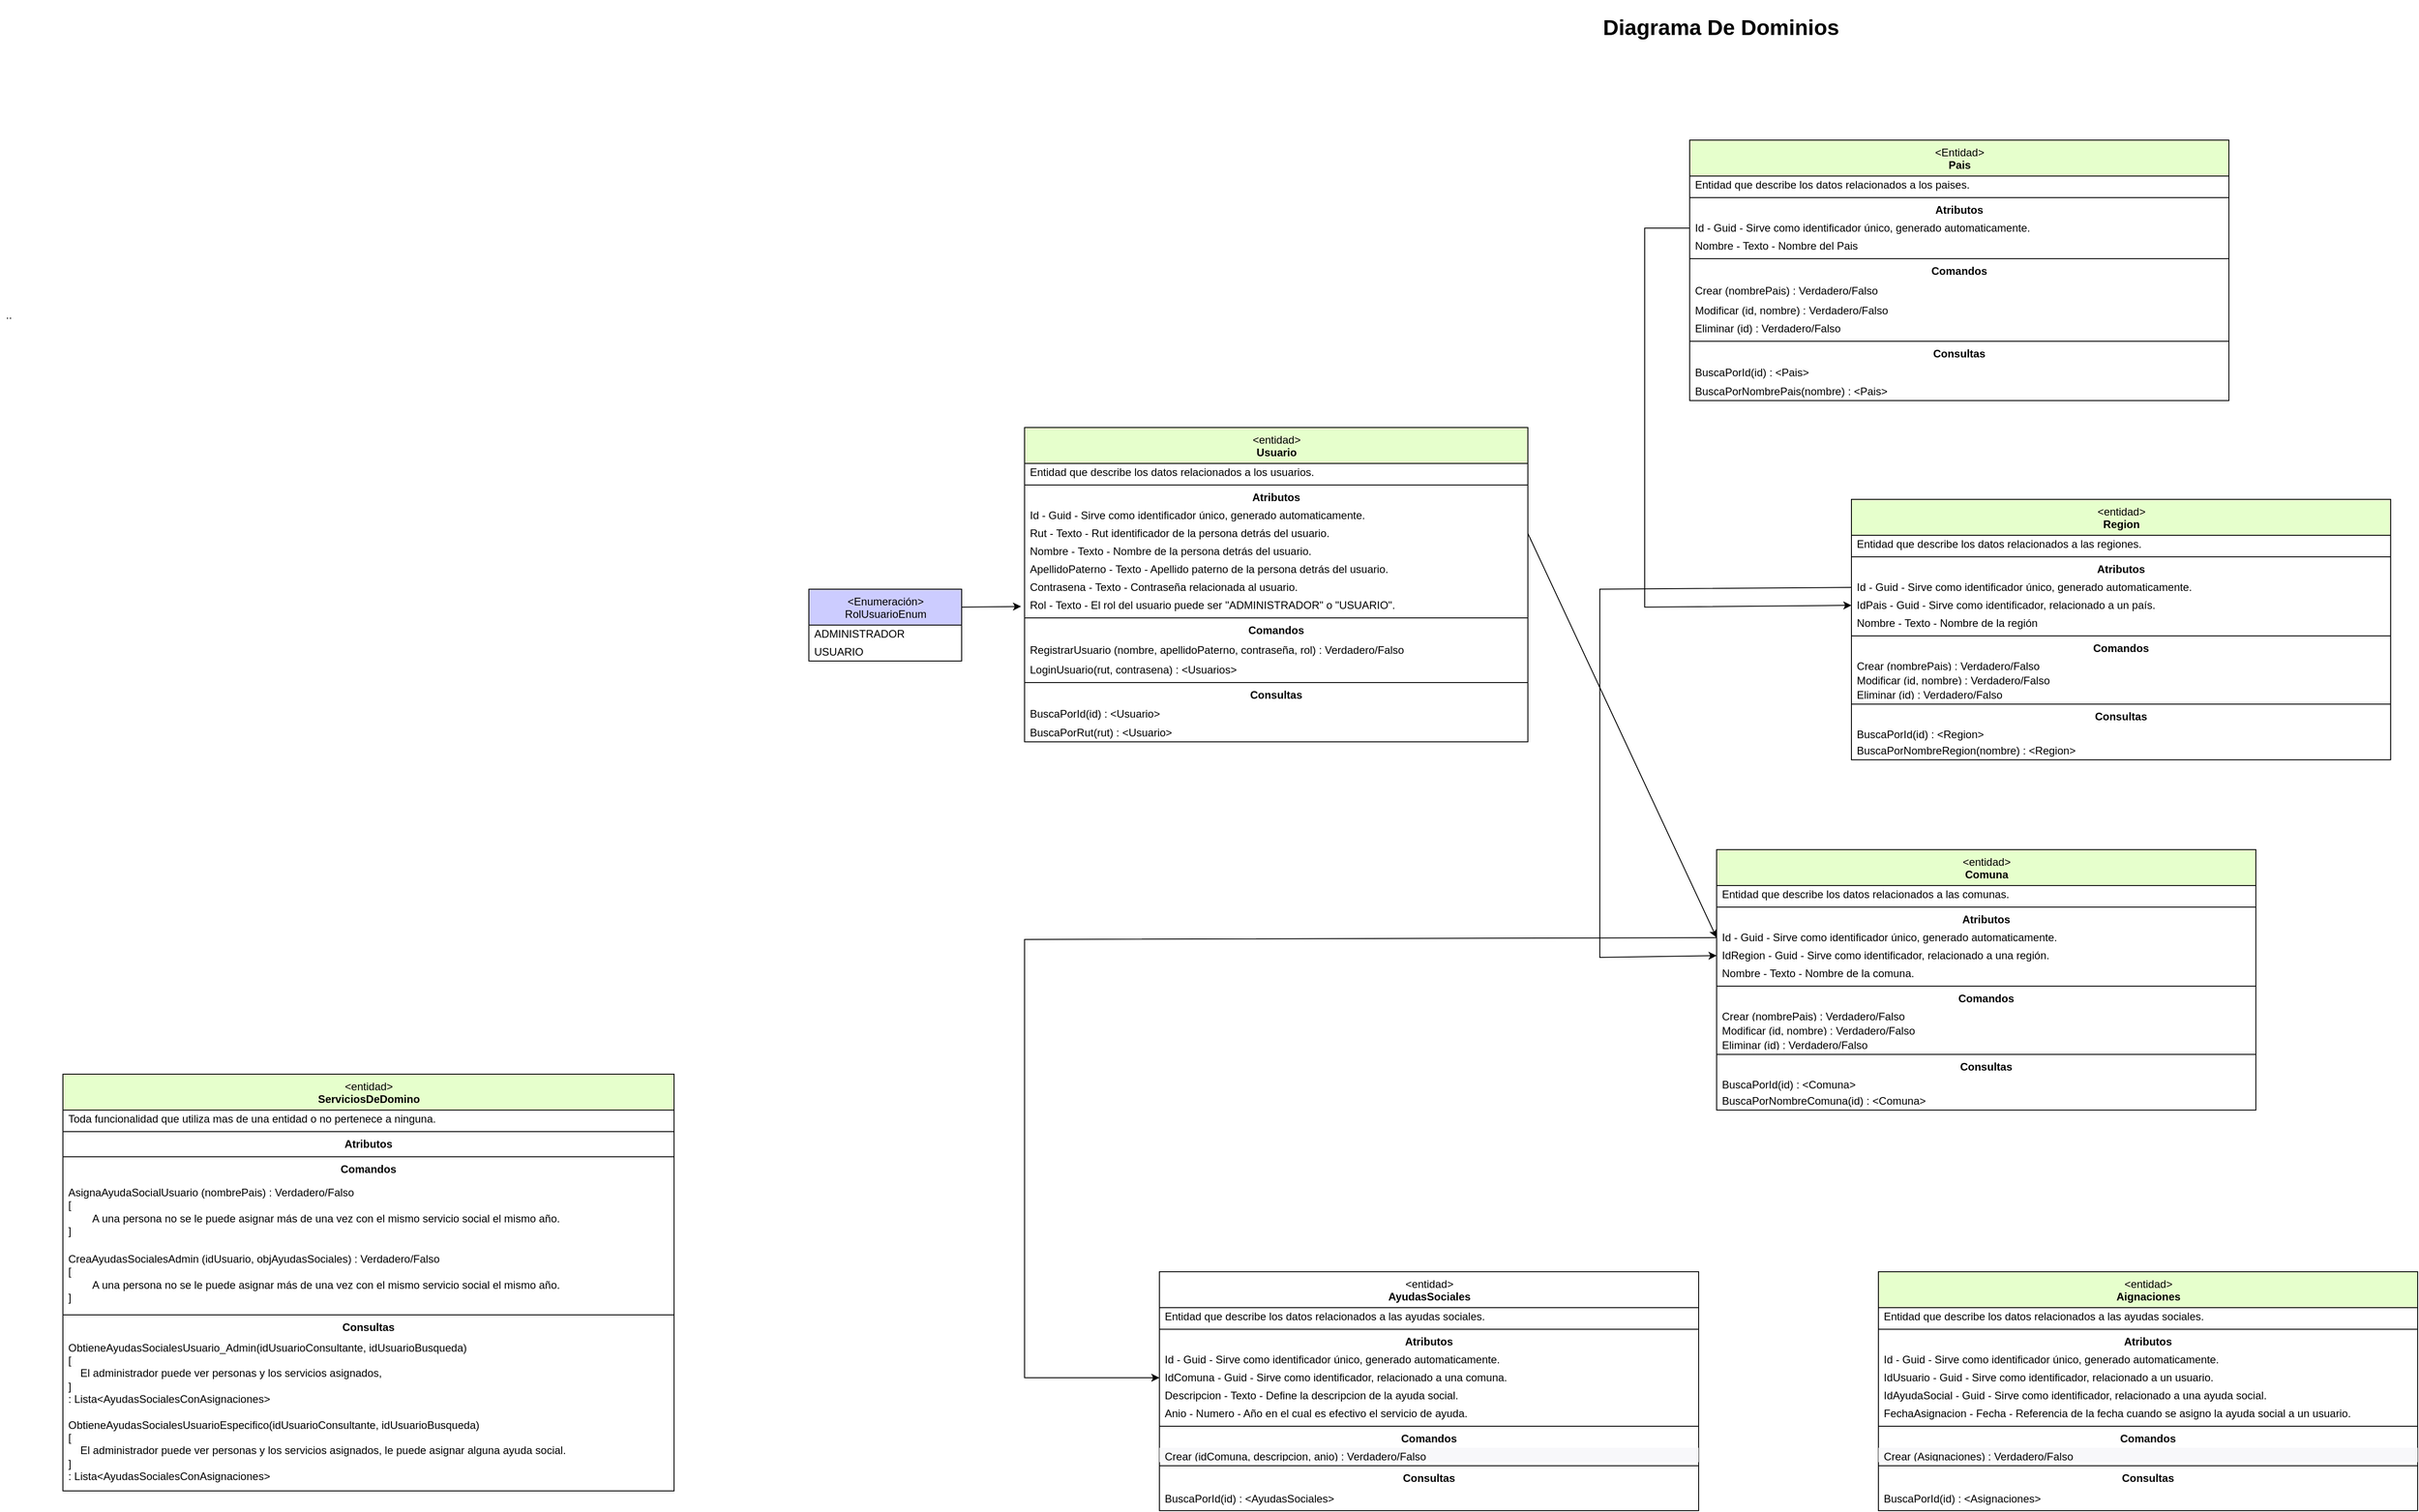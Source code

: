 <mxfile version="22.1.18" type="device">
  <diagram id="axaJpA255Qp3xF8ieOo0" name="Dominio Transitos">
    <mxGraphModel dx="1948" dy="1216" grid="1" gridSize="10" guides="1" tooltips="1" connect="1" arrows="1" fold="1" page="1" pageScale="1" pageWidth="1169" pageHeight="827" math="0" shadow="0">
      <root>
        <mxCell id="0" />
        <mxCell id="1" parent="0" />
        <mxCell id="pYLswrqZYhPvGG6OncnL-24" value="&lt;h1&gt;&lt;b&gt;&lt;font style=&quot;font-size: 24px;&quot;&gt;Diagrama De Dominios&lt;/font&gt;&lt;/b&gt;&lt;/h1&gt;" style="text;html=1;strokeColor=none;fillColor=none;align=center;verticalAlign=middle;whiteSpace=wrap;rounded=0;" parent="1" vertex="1">
          <mxGeometry x="620" y="-300" width="310" height="30" as="geometry" />
        </mxCell>
        <mxCell id="sDX3-OLwFtqE5IQQ1U1f-1" value=".." style="text;html=1;strokeColor=none;fillColor=none;align=center;verticalAlign=middle;whiteSpace=wrap;rounded=0;" parent="1" vertex="1">
          <mxGeometry x="-1140" y="20" width="20" height="30" as="geometry" />
        </mxCell>
        <mxCell id="EbXu0sz_ChYEm4_ZpIHF-36" value="&amp;lt;entidad&amp;gt;&lt;br&gt;&lt;b&gt;Usuario&lt;/b&gt;" style="swimlane;fontStyle=0;align=center;verticalAlign=top;childLayout=stackLayout;horizontal=1;startSize=40;horizontalStack=0;resizeParent=1;resizeParentMax=0;resizeLast=0;collapsible=0;marginBottom=0;html=1;fillColor=#E6FFCC;" parent="1" vertex="1">
          <mxGeometry y="160" width="560" height="350" as="geometry" />
        </mxCell>
        <mxCell id="EbXu0sz_ChYEm4_ZpIHF-37" value="Entidad que describe los datos relacionados a los usuarios." style="text;html=1;strokeColor=none;fillColor=none;align=left;verticalAlign=middle;spacingLeft=4;spacingRight=4;overflow=hidden;rotatable=0;points=[[0,0.5],[1,0.5]];portConstraint=eastwest;" parent="EbXu0sz_ChYEm4_ZpIHF-36" vertex="1">
          <mxGeometry y="40" width="560" height="20" as="geometry" />
        </mxCell>
        <mxCell id="EbXu0sz_ChYEm4_ZpIHF-38" value="" style="line;strokeWidth=1;fillColor=none;align=left;verticalAlign=middle;spacingTop=-1;spacingLeft=3;spacingRight=3;rotatable=0;labelPosition=right;points=[];portConstraint=eastwest;" parent="EbXu0sz_ChYEm4_ZpIHF-36" vertex="1">
          <mxGeometry y="60" width="560" height="8" as="geometry" />
        </mxCell>
        <mxCell id="EbXu0sz_ChYEm4_ZpIHF-39" value="&lt;b&gt;Atributos&lt;/b&gt;" style="text;html=1;strokeColor=none;fillColor=none;align=center;verticalAlign=middle;spacingLeft=4;spacingRight=4;overflow=hidden;rotatable=0;points=[[0,0.5],[1,0.5]];portConstraint=eastwest;" parent="EbXu0sz_ChYEm4_ZpIHF-36" vertex="1">
          <mxGeometry y="68" width="560" height="20" as="geometry" />
        </mxCell>
        <mxCell id="EbXu0sz_ChYEm4_ZpIHF-40" value="Id - Guid&amp;nbsp;- Sirve como identificador único, generado automaticamente." style="text;html=1;strokeColor=none;fillColor=none;align=left;verticalAlign=middle;spacingLeft=4;spacingRight=4;overflow=hidden;rotatable=0;points=[[0,0.5],[1,0.5]];portConstraint=eastwest;" parent="EbXu0sz_ChYEm4_ZpIHF-36" vertex="1">
          <mxGeometry y="88" width="560" height="20" as="geometry" />
        </mxCell>
        <mxCell id="r7IAeEADwwYIqvJ-qnuJ-2" value="Rut - Texto - Rut identificador de la persona detrás del usuario." style="text;html=1;strokeColor=none;fillColor=none;align=left;verticalAlign=middle;spacingLeft=4;spacingRight=4;overflow=hidden;rotatable=0;points=[[0,0.5],[1,0.5]];portConstraint=eastwest;" vertex="1" parent="EbXu0sz_ChYEm4_ZpIHF-36">
          <mxGeometry y="108" width="560" height="20" as="geometry" />
        </mxCell>
        <mxCell id="4HUbsXlRWPGENK0A7-9K-11" value="Nombre - Texto - Nombre de la persona detrás del usuario." style="text;html=1;strokeColor=none;fillColor=none;align=left;verticalAlign=middle;spacingLeft=4;spacingRight=4;overflow=hidden;rotatable=0;points=[[0,0.5],[1,0.5]];portConstraint=eastwest;" parent="EbXu0sz_ChYEm4_ZpIHF-36" vertex="1">
          <mxGeometry y="128" width="560" height="20" as="geometry" />
        </mxCell>
        <mxCell id="4HUbsXlRWPGENK0A7-9K-10" value="ApellidoPaterno - Texto - Apellido paterno de la persona detrás del usuario." style="text;html=1;strokeColor=none;fillColor=none;align=left;verticalAlign=middle;spacingLeft=4;spacingRight=4;overflow=hidden;rotatable=0;points=[[0,0.5],[1,0.5]];portConstraint=eastwest;" parent="EbXu0sz_ChYEm4_ZpIHF-36" vertex="1">
          <mxGeometry y="148" width="560" height="20" as="geometry" />
        </mxCell>
        <mxCell id="4HUbsXlRWPGENK0A7-9K-1" value="Contrasena - Texto - Contraseña relacionada al usuario." style="text;html=1;strokeColor=none;fillColor=none;align=left;verticalAlign=middle;spacingLeft=4;spacingRight=4;overflow=hidden;rotatable=0;points=[[0,0.5],[1,0.5]];portConstraint=eastwest;" parent="EbXu0sz_ChYEm4_ZpIHF-36" vertex="1">
          <mxGeometry y="168" width="560" height="20" as="geometry" />
        </mxCell>
        <mxCell id="4HUbsXlRWPGENK0A7-9K-2" value="Rol - Texto - El rol del usuario puede ser &quot;ADMINISTRADOR&quot; o &quot;USUARIO&quot;." style="text;html=1;strokeColor=none;fillColor=none;align=left;verticalAlign=middle;spacingLeft=4;spacingRight=4;overflow=hidden;rotatable=0;points=[[0,0.5],[1,0.5]];portConstraint=eastwest;" parent="EbXu0sz_ChYEm4_ZpIHF-36" vertex="1">
          <mxGeometry y="188" width="560" height="20" as="geometry" />
        </mxCell>
        <mxCell id="EbXu0sz_ChYEm4_ZpIHF-49" value="" style="line;strokeWidth=1;fillColor=none;align=left;verticalAlign=middle;spacingTop=-1;spacingLeft=3;spacingRight=3;rotatable=0;labelPosition=right;points=[];portConstraint=eastwest;" parent="EbXu0sz_ChYEm4_ZpIHF-36" vertex="1">
          <mxGeometry y="208" width="560" height="8" as="geometry" />
        </mxCell>
        <mxCell id="EbXu0sz_ChYEm4_ZpIHF-50" value="&lt;b&gt;Comandos&lt;/b&gt;" style="text;html=1;strokeColor=none;fillColor=none;align=center;verticalAlign=middle;spacingLeft=4;spacingRight=4;overflow=hidden;rotatable=0;points=[[0,0.5],[1,0.5]];portConstraint=eastwest;" parent="EbXu0sz_ChYEm4_ZpIHF-36" vertex="1">
          <mxGeometry y="216" width="560" height="20" as="geometry" />
        </mxCell>
        <mxCell id="4HUbsXlRWPGENK0A7-9K-7" value="&lt;div&gt;RegistrarUsuario (nombre, apellidoPaterno, contraseña, rol&lt;span style=&quot;background-color: initial;&quot;&gt;) :&amp;nbsp;&lt;/span&gt;&lt;span style=&quot;background-color: initial;&quot;&gt;Verdadero/Falso&lt;/span&gt;&lt;/div&gt;" style="text;html=1;strokeColor=none;fillColor=none;align=left;verticalAlign=middle;spacingLeft=4;spacingRight=4;overflow=hidden;rotatable=0;points=[[0,0.5],[1,0.5]];portConstraint=eastwest;" parent="EbXu0sz_ChYEm4_ZpIHF-36" vertex="1">
          <mxGeometry y="236" width="560" height="24" as="geometry" />
        </mxCell>
        <mxCell id="4HUbsXlRWPGENK0A7-9K-8" value="LoginUsuario(rut, contrasena) : &amp;lt;Usuarios&amp;gt;" style="text;html=1;strokeColor=none;fillColor=none;align=left;verticalAlign=middle;spacingLeft=4;spacingRight=4;overflow=hidden;rotatable=0;points=[[0,0.5],[1,0.5]];portConstraint=eastwest;" parent="EbXu0sz_ChYEm4_ZpIHF-36" vertex="1">
          <mxGeometry y="260" width="560" height="20" as="geometry" />
        </mxCell>
        <mxCell id="EbXu0sz_ChYEm4_ZpIHF-54" value="" style="line;strokeWidth=1;fillColor=none;align=left;verticalAlign=middle;spacingTop=-1;spacingLeft=3;spacingRight=3;rotatable=0;labelPosition=right;points=[];portConstraint=eastwest;" parent="EbXu0sz_ChYEm4_ZpIHF-36" vertex="1">
          <mxGeometry y="280" width="560" height="8" as="geometry" />
        </mxCell>
        <mxCell id="EbXu0sz_ChYEm4_ZpIHF-55" value="&lt;b&gt;Consultas&lt;/b&gt;" style="text;html=1;strokeColor=none;fillColor=none;align=center;verticalAlign=middle;spacingLeft=4;spacingRight=4;overflow=hidden;rotatable=0;points=[[0,0.5],[1,0.5]];portConstraint=eastwest;" parent="EbXu0sz_ChYEm4_ZpIHF-36" vertex="1">
          <mxGeometry y="288" width="560" height="20" as="geometry" />
        </mxCell>
        <mxCell id="4HUbsXlRWPGENK0A7-9K-33" value="BuscaPorId(id) : &amp;lt;Usuario&amp;gt;" style="text;html=1;strokeColor=none;fillColor=none;align=left;verticalAlign=middle;spacingLeft=4;spacingRight=4;overflow=hidden;rotatable=0;points=[[0,0.5],[1,0.5]];portConstraint=eastwest;" parent="EbXu0sz_ChYEm4_ZpIHF-36" vertex="1">
          <mxGeometry y="308" width="560" height="22" as="geometry" />
        </mxCell>
        <mxCell id="4HUbsXlRWPGENK0A7-9K-35" value="BuscaPorRut(rut) : &amp;lt;Usuario&amp;gt;" style="text;html=1;strokeColor=none;fillColor=none;align=left;verticalAlign=middle;spacingLeft=4;spacingRight=4;overflow=hidden;rotatable=0;points=[[0,0.5],[1,0.5]];portConstraint=eastwest;" parent="EbXu0sz_ChYEm4_ZpIHF-36" vertex="1">
          <mxGeometry y="330" width="560" height="20" as="geometry" />
        </mxCell>
        <mxCell id="4HUbsXlRWPGENK0A7-9K-3" value="&amp;lt;Enumeración&amp;gt;&lt;br&gt;RolUsuarioEnum" style="swimlane;fontStyle=0;align=center;verticalAlign=top;childLayout=stackLayout;horizontal=1;startSize=40;horizontalStack=0;resizeParent=1;resizeParentMax=0;resizeLast=0;collapsible=0;marginBottom=0;html=1;fillColor=#CCCCFF;" parent="1" vertex="1">
          <mxGeometry x="-240" y="340" width="170" height="80" as="geometry" />
        </mxCell>
        <mxCell id="4HUbsXlRWPGENK0A7-9K-4" value="ADMINISTRADOR" style="text;html=1;strokeColor=none;fillColor=none;align=left;verticalAlign=middle;spacingLeft=4;spacingRight=4;overflow=hidden;rotatable=0;points=[[0,0.5],[1,0.5]];portConstraint=eastwest;" parent="4HUbsXlRWPGENK0A7-9K-3" vertex="1">
          <mxGeometry y="40" width="170" height="20" as="geometry" />
        </mxCell>
        <mxCell id="4HUbsXlRWPGENK0A7-9K-5" value="USUARIO" style="text;html=1;strokeColor=none;fillColor=none;align=left;verticalAlign=middle;spacingLeft=4;spacingRight=4;overflow=hidden;rotatable=0;points=[[0,0.5],[1,0.5]];portConstraint=eastwest;" parent="4HUbsXlRWPGENK0A7-9K-3" vertex="1">
          <mxGeometry y="60" width="170" height="20" as="geometry" />
        </mxCell>
        <mxCell id="4HUbsXlRWPGENK0A7-9K-6" value="" style="endArrow=classic;html=1;rounded=0;entryX=-0.007;entryY=0.563;entryDx=0;entryDy=0;entryPerimeter=0;exitX=1;exitY=0.25;exitDx=0;exitDy=0;" parent="1" source="4HUbsXlRWPGENK0A7-9K-3" target="4HUbsXlRWPGENK0A7-9K-2" edge="1">
          <mxGeometry width="50" height="50" relative="1" as="geometry">
            <mxPoint x="-260" y="460" as="sourcePoint" />
            <mxPoint x="-210" y="410" as="targetPoint" />
          </mxGeometry>
        </mxCell>
        <mxCell id="4HUbsXlRWPGENK0A7-9K-36" value="&amp;lt;Entidad&amp;gt;&lt;br&gt;&lt;b&gt;Pais&lt;/b&gt;" style="swimlane;fontStyle=0;align=center;verticalAlign=top;childLayout=stackLayout;horizontal=1;startSize=40;horizontalStack=0;resizeParent=1;resizeParentMax=0;resizeLast=0;collapsible=0;marginBottom=0;html=1;fillColor=#E6FFCC;" parent="1" vertex="1">
          <mxGeometry x="740" y="-160" width="600" height="290" as="geometry" />
        </mxCell>
        <mxCell id="4HUbsXlRWPGENK0A7-9K-37" value="Entidad que describe los datos relacionados a los paises." style="text;html=1;strokeColor=none;fillColor=none;align=left;verticalAlign=middle;spacingLeft=4;spacingRight=4;overflow=hidden;rotatable=0;points=[[0,0.5],[1,0.5]];portConstraint=eastwest;" parent="4HUbsXlRWPGENK0A7-9K-36" vertex="1">
          <mxGeometry y="40" width="600" height="20" as="geometry" />
        </mxCell>
        <mxCell id="4HUbsXlRWPGENK0A7-9K-38" value="" style="line;strokeWidth=1;fillColor=none;align=left;verticalAlign=middle;spacingTop=-1;spacingLeft=3;spacingRight=3;rotatable=0;labelPosition=right;points=[];portConstraint=eastwest;" parent="4HUbsXlRWPGENK0A7-9K-36" vertex="1">
          <mxGeometry y="60" width="600" height="8" as="geometry" />
        </mxCell>
        <mxCell id="4HUbsXlRWPGENK0A7-9K-39" value="&lt;b&gt;Atributos&lt;/b&gt;" style="text;html=1;strokeColor=none;fillColor=none;align=center;verticalAlign=middle;spacingLeft=4;spacingRight=4;overflow=hidden;rotatable=0;points=[[0,0.5],[1,0.5]];portConstraint=eastwest;" parent="4HUbsXlRWPGENK0A7-9K-36" vertex="1">
          <mxGeometry y="68" width="600" height="20" as="geometry" />
        </mxCell>
        <mxCell id="4HUbsXlRWPGENK0A7-9K-40" value="Id - Guid&amp;nbsp;- Sirve como identificador único, generado automaticamente." style="text;html=1;strokeColor=none;fillColor=none;align=left;verticalAlign=middle;spacingLeft=4;spacingRight=4;overflow=hidden;rotatable=0;points=[[0,0.5],[1,0.5]];portConstraint=eastwest;" parent="4HUbsXlRWPGENK0A7-9K-36" vertex="1">
          <mxGeometry y="88" width="600" height="20" as="geometry" />
        </mxCell>
        <mxCell id="4HUbsXlRWPGENK0A7-9K-42" value="Nombre - Texto - Nombre del Pais" style="text;html=1;strokeColor=none;fillColor=none;align=left;verticalAlign=middle;spacingLeft=4;spacingRight=4;overflow=hidden;rotatable=0;points=[[0,0.5],[1,0.5]];portConstraint=eastwest;" parent="4HUbsXlRWPGENK0A7-9K-36" vertex="1">
          <mxGeometry y="108" width="600" height="20" as="geometry" />
        </mxCell>
        <mxCell id="4HUbsXlRWPGENK0A7-9K-47" value="" style="line;strokeWidth=1;fillColor=none;align=left;verticalAlign=middle;spacingTop=-1;spacingLeft=3;spacingRight=3;rotatable=0;labelPosition=right;points=[];portConstraint=eastwest;" parent="4HUbsXlRWPGENK0A7-9K-36" vertex="1">
          <mxGeometry y="128" width="600" height="8" as="geometry" />
        </mxCell>
        <mxCell id="4HUbsXlRWPGENK0A7-9K-48" value="&lt;b&gt;Comandos&lt;/b&gt;" style="text;html=1;strokeColor=none;fillColor=none;align=center;verticalAlign=middle;spacingLeft=4;spacingRight=4;overflow=hidden;rotatable=0;points=[[0,0.5],[1,0.5]];portConstraint=eastwest;" parent="4HUbsXlRWPGENK0A7-9K-36" vertex="1">
          <mxGeometry y="136" width="600" height="20" as="geometry" />
        </mxCell>
        <mxCell id="4HUbsXlRWPGENK0A7-9K-49" value="&lt;div&gt;Crear (nombrePais&lt;span style=&quot;background-color: initial;&quot;&gt;) : Verdadero/Falso&lt;/span&gt;&lt;/div&gt;" style="text;html=1;strokeColor=none;fillColor=none;align=left;verticalAlign=middle;spacingLeft=4;spacingRight=4;overflow=hidden;rotatable=0;points=[[0,0.5],[1,0.5]];portConstraint=eastwest;" parent="4HUbsXlRWPGENK0A7-9K-36" vertex="1">
          <mxGeometry y="156" width="600" height="24" as="geometry" />
        </mxCell>
        <mxCell id="4HUbsXlRWPGENK0A7-9K-50" value="&lt;div&gt;Modificar (id, nombre&lt;span style=&quot;background-color: initial;&quot;&gt;) : Verdadero/Falso&lt;/span&gt;&lt;/div&gt;" style="text;html=1;strokeColor=none;fillColor=none;align=left;verticalAlign=middle;spacingLeft=4;spacingRight=4;overflow=hidden;rotatable=0;points=[[0,0.5],[1,0.5]];portConstraint=eastwest;" parent="4HUbsXlRWPGENK0A7-9K-36" vertex="1">
          <mxGeometry y="180" width="600" height="20" as="geometry" />
        </mxCell>
        <mxCell id="4HUbsXlRWPGENK0A7-9K-51" value="&lt;div&gt;Eliminar (id&lt;span style=&quot;background-color: initial;&quot;&gt;) : Verdadero/Falso&lt;/span&gt;&lt;/div&gt;" style="text;html=1;strokeColor=none;fillColor=none;align=left;verticalAlign=middle;spacingLeft=4;spacingRight=4;overflow=hidden;rotatable=0;points=[[0,0.5],[1,0.5]];portConstraint=eastwest;" parent="4HUbsXlRWPGENK0A7-9K-36" vertex="1">
          <mxGeometry y="200" width="600" height="20" as="geometry" />
        </mxCell>
        <mxCell id="4HUbsXlRWPGENK0A7-9K-52" value="" style="line;strokeWidth=1;fillColor=none;align=left;verticalAlign=middle;spacingTop=-1;spacingLeft=3;spacingRight=3;rotatable=0;labelPosition=right;points=[];portConstraint=eastwest;" parent="4HUbsXlRWPGENK0A7-9K-36" vertex="1">
          <mxGeometry y="220" width="600" height="8" as="geometry" />
        </mxCell>
        <mxCell id="4HUbsXlRWPGENK0A7-9K-53" value="&lt;b&gt;Consultas&lt;/b&gt;" style="text;html=1;strokeColor=none;fillColor=none;align=center;verticalAlign=middle;spacingLeft=4;spacingRight=4;overflow=hidden;rotatable=0;points=[[0,0.5],[1,0.5]];portConstraint=eastwest;" parent="4HUbsXlRWPGENK0A7-9K-36" vertex="1">
          <mxGeometry y="228" width="600" height="20" as="geometry" />
        </mxCell>
        <mxCell id="4HUbsXlRWPGENK0A7-9K-54" value="BuscaPorId(id) : &amp;lt;Pais&amp;gt;" style="text;html=1;strokeColor=none;fillColor=none;align=left;verticalAlign=middle;spacingLeft=4;spacingRight=4;overflow=hidden;rotatable=0;points=[[0,0.5],[1,0.5]];portConstraint=eastwest;" parent="4HUbsXlRWPGENK0A7-9K-36" vertex="1">
          <mxGeometry y="248" width="600" height="22" as="geometry" />
        </mxCell>
        <mxCell id="P3TvTHMaY8ZSfnASYMqM-30" value="BuscaPorNombrePais(nombre) : &amp;lt;Pais&amp;gt;" style="text;html=1;strokeColor=none;fillColor=none;align=left;verticalAlign=middle;spacingLeft=4;spacingRight=4;overflow=hidden;rotatable=0;points=[[0,0.5],[1,0.5]];portConstraint=eastwest;" parent="4HUbsXlRWPGENK0A7-9K-36" vertex="1">
          <mxGeometry y="270" width="600" height="20" as="geometry" />
        </mxCell>
        <mxCell id="4HUbsXlRWPGENK0A7-9K-74" value="&amp;lt;entidad&amp;gt;&lt;br&gt;&lt;b&gt;Region&lt;/b&gt;" style="swimlane;fontStyle=0;align=center;verticalAlign=top;childLayout=stackLayout;horizontal=1;startSize=40;horizontalStack=0;resizeParent=1;resizeParentMax=0;resizeLast=0;collapsible=0;marginBottom=0;html=1;fillColor=#E6FFCC;" parent="1" vertex="1">
          <mxGeometry x="920" y="240" width="600" height="290" as="geometry" />
        </mxCell>
        <mxCell id="4HUbsXlRWPGENK0A7-9K-75" value="Entidad que describe los datos relacionados a las regiones." style="text;html=1;strokeColor=none;fillColor=none;align=left;verticalAlign=middle;spacingLeft=4;spacingRight=4;overflow=hidden;rotatable=0;points=[[0,0.5],[1,0.5]];portConstraint=eastwest;" parent="4HUbsXlRWPGENK0A7-9K-74" vertex="1">
          <mxGeometry y="40" width="600" height="20" as="geometry" />
        </mxCell>
        <mxCell id="4HUbsXlRWPGENK0A7-9K-76" value="" style="line;strokeWidth=1;fillColor=none;align=left;verticalAlign=middle;spacingTop=-1;spacingLeft=3;spacingRight=3;rotatable=0;labelPosition=right;points=[];portConstraint=eastwest;" parent="4HUbsXlRWPGENK0A7-9K-74" vertex="1">
          <mxGeometry y="60" width="600" height="8" as="geometry" />
        </mxCell>
        <mxCell id="4HUbsXlRWPGENK0A7-9K-77" value="&lt;b&gt;Atributos&lt;/b&gt;" style="text;html=1;strokeColor=none;fillColor=none;align=center;verticalAlign=middle;spacingLeft=4;spacingRight=4;overflow=hidden;rotatable=0;points=[[0,0.5],[1,0.5]];portConstraint=eastwest;" parent="4HUbsXlRWPGENK0A7-9K-74" vertex="1">
          <mxGeometry y="68" width="600" height="20" as="geometry" />
        </mxCell>
        <mxCell id="4HUbsXlRWPGENK0A7-9K-78" value="Id - Guid&amp;nbsp;- Sirve como identificador único, generado automaticamente." style="text;html=1;strokeColor=none;fillColor=none;align=left;verticalAlign=middle;spacingLeft=4;spacingRight=4;overflow=hidden;rotatable=0;points=[[0,0.5],[1,0.5]];portConstraint=eastwest;" parent="4HUbsXlRWPGENK0A7-9K-74" vertex="1">
          <mxGeometry y="88" width="600" height="20" as="geometry" />
        </mxCell>
        <mxCell id="4HUbsXlRWPGENK0A7-9K-141" value="IdPais - Guid&amp;nbsp;- Sirve como identificador, relacionado a un país." style="text;html=1;strokeColor=none;fillColor=none;align=left;verticalAlign=middle;spacingLeft=4;spacingRight=4;overflow=hidden;rotatable=0;points=[[0,0.5],[1,0.5]];portConstraint=eastwest;" parent="4HUbsXlRWPGENK0A7-9K-74" vertex="1">
          <mxGeometry y="108" width="600" height="20" as="geometry" />
        </mxCell>
        <mxCell id="4HUbsXlRWPGENK0A7-9K-79" value="Nombre - Texto - Nombre de la región" style="text;html=1;strokeColor=none;fillColor=none;align=left;verticalAlign=middle;spacingLeft=4;spacingRight=4;overflow=hidden;rotatable=0;points=[[0,0.5],[1,0.5]];portConstraint=eastwest;" parent="4HUbsXlRWPGENK0A7-9K-74" vertex="1">
          <mxGeometry y="128" width="600" height="20" as="geometry" />
        </mxCell>
        <mxCell id="4HUbsXlRWPGENK0A7-9K-80" value="" style="line;strokeWidth=1;fillColor=none;align=left;verticalAlign=middle;spacingTop=-1;spacingLeft=3;spacingRight=3;rotatable=0;labelPosition=right;points=[];portConstraint=eastwest;" parent="4HUbsXlRWPGENK0A7-9K-74" vertex="1">
          <mxGeometry y="148" width="600" height="8" as="geometry" />
        </mxCell>
        <mxCell id="4HUbsXlRWPGENK0A7-9K-81" value="&lt;b&gt;Comandos&lt;/b&gt;" style="text;html=1;strokeColor=none;fillColor=none;align=center;verticalAlign=middle;spacingLeft=4;spacingRight=4;overflow=hidden;rotatable=0;points=[[0,0.5],[1,0.5]];portConstraint=eastwest;" parent="4HUbsXlRWPGENK0A7-9K-74" vertex="1">
          <mxGeometry y="156" width="600" height="20" as="geometry" />
        </mxCell>
        <mxCell id="4HUbsXlRWPGENK0A7-9K-82" value="&lt;div&gt;Crear (nombrePais&lt;span style=&quot;background-color: initial;&quot;&gt;) : Verdadero/Falso&lt;/span&gt;&lt;/div&gt;" style="text;html=1;strokeColor=none;fillColor=none;align=left;verticalAlign=middle;spacingLeft=4;spacingRight=4;overflow=hidden;rotatable=0;points=[[0,0.5],[1,0.5]];portConstraint=eastwest;" parent="4HUbsXlRWPGENK0A7-9K-74" vertex="1">
          <mxGeometry y="176" width="600" height="16" as="geometry" />
        </mxCell>
        <mxCell id="4HUbsXlRWPGENK0A7-9K-83" value="&lt;div&gt;Modificar (id, nombre&lt;span style=&quot;background-color: initial;&quot;&gt;) : Verdadero/Falso&lt;/span&gt;&lt;/div&gt;" style="text;html=1;strokeColor=none;fillColor=none;align=left;verticalAlign=middle;spacingLeft=4;spacingRight=4;overflow=hidden;rotatable=0;points=[[0,0.5],[1,0.5]];portConstraint=eastwest;" parent="4HUbsXlRWPGENK0A7-9K-74" vertex="1">
          <mxGeometry y="192" width="600" height="16" as="geometry" />
        </mxCell>
        <mxCell id="4HUbsXlRWPGENK0A7-9K-84" value="&lt;div&gt;Eliminar (id&lt;span style=&quot;background-color: initial;&quot;&gt;) : Verdadero/Falso&lt;/span&gt;&lt;/div&gt;" style="text;html=1;strokeColor=none;fillColor=none;align=left;verticalAlign=middle;spacingLeft=4;spacingRight=4;overflow=hidden;rotatable=0;points=[[0,0.5],[1,0.5]];portConstraint=eastwest;" parent="4HUbsXlRWPGENK0A7-9K-74" vertex="1">
          <mxGeometry y="208" width="600" height="16" as="geometry" />
        </mxCell>
        <mxCell id="4HUbsXlRWPGENK0A7-9K-85" value="" style="line;strokeWidth=1;fillColor=none;align=left;verticalAlign=middle;spacingTop=-1;spacingLeft=3;spacingRight=3;rotatable=0;labelPosition=right;points=[];portConstraint=eastwest;" parent="4HUbsXlRWPGENK0A7-9K-74" vertex="1">
          <mxGeometry y="224" width="600" height="8" as="geometry" />
        </mxCell>
        <mxCell id="4HUbsXlRWPGENK0A7-9K-86" value="&lt;b&gt;Consultas&lt;/b&gt;" style="text;html=1;strokeColor=none;fillColor=none;align=center;verticalAlign=middle;spacingLeft=4;spacingRight=4;overflow=hidden;rotatable=0;points=[[0,0.5],[1,0.5]];portConstraint=eastwest;" parent="4HUbsXlRWPGENK0A7-9K-74" vertex="1">
          <mxGeometry y="232" width="600" height="20" as="geometry" />
        </mxCell>
        <mxCell id="4HUbsXlRWPGENK0A7-9K-87" value="BuscaPorId(id) : &amp;lt;Region&amp;gt;" style="text;html=1;strokeColor=none;fillColor=none;align=left;verticalAlign=middle;spacingLeft=4;spacingRight=4;overflow=hidden;rotatable=0;points=[[0,0.5],[1,0.5]];portConstraint=eastwest;" parent="4HUbsXlRWPGENK0A7-9K-74" vertex="1">
          <mxGeometry y="252" width="600" height="18" as="geometry" />
        </mxCell>
        <mxCell id="P3TvTHMaY8ZSfnASYMqM-46" value="BuscaPorNombreRegion(nombre) : &amp;lt;Region&amp;gt;" style="text;html=1;strokeColor=none;fillColor=none;align=left;verticalAlign=middle;spacingLeft=4;spacingRight=4;overflow=hidden;rotatable=0;points=[[0,0.5],[1,0.5]];portConstraint=eastwest;" parent="4HUbsXlRWPGENK0A7-9K-74" vertex="1">
          <mxGeometry y="270" width="600" height="20" as="geometry" />
        </mxCell>
        <mxCell id="4HUbsXlRWPGENK0A7-9K-88" value="&amp;lt;entidad&amp;gt;&lt;br&gt;&lt;b&gt;Comuna&lt;/b&gt;" style="swimlane;fontStyle=0;align=center;verticalAlign=top;childLayout=stackLayout;horizontal=1;startSize=40;horizontalStack=0;resizeParent=1;resizeParentMax=0;resizeLast=0;collapsible=0;marginBottom=0;html=1;fillColor=#E6FFCC;" parent="1" vertex="1">
          <mxGeometry x="770" y="630" width="600" height="290" as="geometry" />
        </mxCell>
        <mxCell id="4HUbsXlRWPGENK0A7-9K-89" value="Entidad que describe los datos relacionados a las comunas." style="text;html=1;strokeColor=none;fillColor=none;align=left;verticalAlign=middle;spacingLeft=4;spacingRight=4;overflow=hidden;rotatable=0;points=[[0,0.5],[1,0.5]];portConstraint=eastwest;" parent="4HUbsXlRWPGENK0A7-9K-88" vertex="1">
          <mxGeometry y="40" width="600" height="20" as="geometry" />
        </mxCell>
        <mxCell id="4HUbsXlRWPGENK0A7-9K-90" value="" style="line;strokeWidth=1;fillColor=none;align=left;verticalAlign=middle;spacingTop=-1;spacingLeft=3;spacingRight=3;rotatable=0;labelPosition=right;points=[];portConstraint=eastwest;" parent="4HUbsXlRWPGENK0A7-9K-88" vertex="1">
          <mxGeometry y="60" width="600" height="8" as="geometry" />
        </mxCell>
        <mxCell id="4HUbsXlRWPGENK0A7-9K-91" value="&lt;b&gt;Atributos&lt;/b&gt;" style="text;html=1;strokeColor=none;fillColor=none;align=center;verticalAlign=middle;spacingLeft=4;spacingRight=4;overflow=hidden;rotatable=0;points=[[0,0.5],[1,0.5]];portConstraint=eastwest;" parent="4HUbsXlRWPGENK0A7-9K-88" vertex="1">
          <mxGeometry y="68" width="600" height="20" as="geometry" />
        </mxCell>
        <mxCell id="4HUbsXlRWPGENK0A7-9K-92" value="Id - Guid&amp;nbsp;- Sirve como identificador único, generado automaticamente." style="text;html=1;strokeColor=none;fillColor=none;align=left;verticalAlign=middle;spacingLeft=4;spacingRight=4;overflow=hidden;rotatable=0;points=[[0,0.5],[1,0.5]];portConstraint=eastwest;" parent="4HUbsXlRWPGENK0A7-9K-88" vertex="1">
          <mxGeometry y="88" width="600" height="20" as="geometry" />
        </mxCell>
        <mxCell id="4HUbsXlRWPGENK0A7-9K-140" value="IdRegion - Guid&amp;nbsp;- Sirve como identificador, relacionado a una región." style="text;html=1;strokeColor=none;fillColor=none;align=left;verticalAlign=middle;spacingLeft=4;spacingRight=4;overflow=hidden;rotatable=0;points=[[0,0.5],[1,0.5]];portConstraint=eastwest;" parent="4HUbsXlRWPGENK0A7-9K-88" vertex="1">
          <mxGeometry y="108" width="600" height="20" as="geometry" />
        </mxCell>
        <mxCell id="4HUbsXlRWPGENK0A7-9K-93" value="Nombre - Texto - Nombre de la comuna." style="text;html=1;strokeColor=none;fillColor=none;align=left;verticalAlign=middle;spacingLeft=4;spacingRight=4;overflow=hidden;rotatable=0;points=[[0,0.5],[1,0.5]];portConstraint=eastwest;" parent="4HUbsXlRWPGENK0A7-9K-88" vertex="1">
          <mxGeometry y="128" width="600" height="20" as="geometry" />
        </mxCell>
        <mxCell id="4HUbsXlRWPGENK0A7-9K-94" value="" style="line;strokeWidth=1;fillColor=none;align=left;verticalAlign=middle;spacingTop=-1;spacingLeft=3;spacingRight=3;rotatable=0;labelPosition=right;points=[];portConstraint=eastwest;" parent="4HUbsXlRWPGENK0A7-9K-88" vertex="1">
          <mxGeometry y="148" width="600" height="8" as="geometry" />
        </mxCell>
        <mxCell id="4HUbsXlRWPGENK0A7-9K-95" value="&lt;b&gt;Comandos&lt;/b&gt;" style="text;html=1;strokeColor=none;fillColor=none;align=center;verticalAlign=middle;spacingLeft=4;spacingRight=4;overflow=hidden;rotatable=0;points=[[0,0.5],[1,0.5]];portConstraint=eastwest;" parent="4HUbsXlRWPGENK0A7-9K-88" vertex="1">
          <mxGeometry y="156" width="600" height="20" as="geometry" />
        </mxCell>
        <mxCell id="4HUbsXlRWPGENK0A7-9K-96" value="&lt;div&gt;Crear (nombrePais&lt;span style=&quot;background-color: initial;&quot;&gt;) : Verdadero/Falso&lt;/span&gt;&lt;/div&gt;" style="text;html=1;strokeColor=none;fillColor=none;align=left;verticalAlign=middle;spacingLeft=4;spacingRight=4;overflow=hidden;rotatable=0;points=[[0,0.5],[1,0.5]];portConstraint=eastwest;" parent="4HUbsXlRWPGENK0A7-9K-88" vertex="1">
          <mxGeometry y="176" width="600" height="16" as="geometry" />
        </mxCell>
        <mxCell id="4HUbsXlRWPGENK0A7-9K-97" value="&lt;div&gt;Modificar (id, nombre&lt;span style=&quot;background-color: initial;&quot;&gt;) : Verdadero/Falso&lt;/span&gt;&lt;/div&gt;" style="text;html=1;strokeColor=none;fillColor=none;align=left;verticalAlign=middle;spacingLeft=4;spacingRight=4;overflow=hidden;rotatable=0;points=[[0,0.5],[1,0.5]];portConstraint=eastwest;" parent="4HUbsXlRWPGENK0A7-9K-88" vertex="1">
          <mxGeometry y="192" width="600" height="16" as="geometry" />
        </mxCell>
        <mxCell id="4HUbsXlRWPGENK0A7-9K-98" value="&lt;div&gt;Eliminar (id&lt;span style=&quot;background-color: initial;&quot;&gt;) : Verdadero/Falso&lt;/span&gt;&lt;/div&gt;" style="text;html=1;strokeColor=none;fillColor=none;align=left;verticalAlign=middle;spacingLeft=4;spacingRight=4;overflow=hidden;rotatable=0;points=[[0,0.5],[1,0.5]];portConstraint=eastwest;" parent="4HUbsXlRWPGENK0A7-9K-88" vertex="1">
          <mxGeometry y="208" width="600" height="16" as="geometry" />
        </mxCell>
        <mxCell id="4HUbsXlRWPGENK0A7-9K-99" value="" style="line;strokeWidth=1;fillColor=none;align=left;verticalAlign=middle;spacingTop=-1;spacingLeft=3;spacingRight=3;rotatable=0;labelPosition=right;points=[];portConstraint=eastwest;" parent="4HUbsXlRWPGENK0A7-9K-88" vertex="1">
          <mxGeometry y="224" width="600" height="8" as="geometry" />
        </mxCell>
        <mxCell id="4HUbsXlRWPGENK0A7-9K-100" value="&lt;b&gt;Consultas&lt;/b&gt;" style="text;html=1;strokeColor=none;fillColor=none;align=center;verticalAlign=middle;spacingLeft=4;spacingRight=4;overflow=hidden;rotatable=0;points=[[0,0.5],[1,0.5]];portConstraint=eastwest;" parent="4HUbsXlRWPGENK0A7-9K-88" vertex="1">
          <mxGeometry y="232" width="600" height="20" as="geometry" />
        </mxCell>
        <mxCell id="4HUbsXlRWPGENK0A7-9K-101" value="BuscaPorId(id) : &amp;lt;Comuna&amp;gt;" style="text;html=1;strokeColor=none;fillColor=none;align=left;verticalAlign=middle;spacingLeft=4;spacingRight=4;overflow=hidden;rotatable=0;points=[[0,0.5],[1,0.5]];portConstraint=eastwest;" parent="4HUbsXlRWPGENK0A7-9K-88" vertex="1">
          <mxGeometry y="252" width="600" height="18" as="geometry" />
        </mxCell>
        <mxCell id="P3TvTHMaY8ZSfnASYMqM-47" value="BuscaPorNombreComuna(id) : &amp;lt;Comuna&amp;gt;" style="text;html=1;strokeColor=none;fillColor=none;align=left;verticalAlign=middle;spacingLeft=4;spacingRight=4;overflow=hidden;rotatable=0;points=[[0,0.5],[1,0.5]];portConstraint=eastwest;" parent="4HUbsXlRWPGENK0A7-9K-88" vertex="1">
          <mxGeometry y="270" width="600" height="20" as="geometry" />
        </mxCell>
        <mxCell id="4HUbsXlRWPGENK0A7-9K-102" value="&amp;lt;entidad&amp;gt;&lt;br&gt;&lt;b&gt;AyudasSociales&lt;/b&gt;" style="swimlane;fontStyle=0;align=center;verticalAlign=top;childLayout=stackLayout;horizontal=1;startSize=40;horizontalStack=0;resizeParent=1;resizeParentMax=0;resizeLast=0;collapsible=0;marginBottom=0;html=1;fillColor=#FFFFFF;" parent="1" vertex="1">
          <mxGeometry x="150" y="1100" width="600" height="266" as="geometry" />
        </mxCell>
        <mxCell id="4HUbsXlRWPGENK0A7-9K-103" value="Entidad que describe los datos relacionados a las ayudas sociales." style="text;html=1;strokeColor=none;fillColor=none;align=left;verticalAlign=middle;spacingLeft=4;spacingRight=4;overflow=hidden;rotatable=0;points=[[0,0.5],[1,0.5]];portConstraint=eastwest;" parent="4HUbsXlRWPGENK0A7-9K-102" vertex="1">
          <mxGeometry y="40" width="600" height="20" as="geometry" />
        </mxCell>
        <mxCell id="4HUbsXlRWPGENK0A7-9K-104" value="" style="line;strokeWidth=1;fillColor=none;align=left;verticalAlign=middle;spacingTop=-1;spacingLeft=3;spacingRight=3;rotatable=0;labelPosition=right;points=[];portConstraint=eastwest;" parent="4HUbsXlRWPGENK0A7-9K-102" vertex="1">
          <mxGeometry y="60" width="600" height="8" as="geometry" />
        </mxCell>
        <mxCell id="4HUbsXlRWPGENK0A7-9K-105" value="&lt;b&gt;Atributos&lt;/b&gt;" style="text;html=1;strokeColor=none;fillColor=none;align=center;verticalAlign=middle;spacingLeft=4;spacingRight=4;overflow=hidden;rotatable=0;points=[[0,0.5],[1,0.5]];portConstraint=eastwest;" parent="4HUbsXlRWPGENK0A7-9K-102" vertex="1">
          <mxGeometry y="68" width="600" height="20" as="geometry" />
        </mxCell>
        <mxCell id="4HUbsXlRWPGENK0A7-9K-106" value="Id - Guid&amp;nbsp;- Sirve como identificador único, generado automaticamente." style="text;html=1;strokeColor=none;fillColor=none;align=left;verticalAlign=middle;spacingLeft=4;spacingRight=4;overflow=hidden;rotatable=0;points=[[0,0.5],[1,0.5]];portConstraint=eastwest;" parent="4HUbsXlRWPGENK0A7-9K-102" vertex="1">
          <mxGeometry y="88" width="600" height="20" as="geometry" />
        </mxCell>
        <mxCell id="4HUbsXlRWPGENK0A7-9K-116" value="IdComuna - Guid&amp;nbsp;- Sirve como identificador, relacionado a una comuna." style="text;html=1;strokeColor=none;fillColor=none;align=left;verticalAlign=middle;spacingLeft=4;spacingRight=4;overflow=hidden;rotatable=0;points=[[0,0.5],[1,0.5]];portConstraint=eastwest;" parent="4HUbsXlRWPGENK0A7-9K-102" vertex="1">
          <mxGeometry y="108" width="600" height="20" as="geometry" />
        </mxCell>
        <mxCell id="4HUbsXlRWPGENK0A7-9K-107" value="Descripcion - Texto - Define la descripcion de la ayuda social." style="text;html=1;strokeColor=none;fillColor=none;align=left;verticalAlign=middle;spacingLeft=4;spacingRight=4;overflow=hidden;rotatable=0;points=[[0,0.5],[1,0.5]];portConstraint=eastwest;" parent="4HUbsXlRWPGENK0A7-9K-102" vertex="1">
          <mxGeometry y="128" width="600" height="20" as="geometry" />
        </mxCell>
        <mxCell id="4HUbsXlRWPGENK0A7-9K-136" value="Anio - Numero - Año en el cual es efectivo el servicio de ayuda." style="text;html=1;strokeColor=none;fillColor=none;align=left;verticalAlign=middle;spacingLeft=4;spacingRight=4;overflow=hidden;rotatable=0;points=[[0,0.5],[1,0.5]];portConstraint=eastwest;" parent="4HUbsXlRWPGENK0A7-9K-102" vertex="1">
          <mxGeometry y="148" width="600" height="20" as="geometry" />
        </mxCell>
        <mxCell id="4HUbsXlRWPGENK0A7-9K-108" value="" style="line;strokeWidth=1;fillColor=none;align=left;verticalAlign=middle;spacingTop=-1;spacingLeft=3;spacingRight=3;rotatable=0;labelPosition=right;points=[];portConstraint=eastwest;" parent="4HUbsXlRWPGENK0A7-9K-102" vertex="1">
          <mxGeometry y="168" width="600" height="8" as="geometry" />
        </mxCell>
        <mxCell id="4HUbsXlRWPGENK0A7-9K-109" value="&lt;b&gt;Comandos&lt;/b&gt;" style="text;html=1;strokeColor=none;fillColor=none;align=center;verticalAlign=middle;spacingLeft=4;spacingRight=4;overflow=hidden;rotatable=0;points=[[0,0.5],[1,0.5]];portConstraint=eastwest;" parent="4HUbsXlRWPGENK0A7-9K-102" vertex="1">
          <mxGeometry y="176" width="600" height="20" as="geometry" />
        </mxCell>
        <mxCell id="P3TvTHMaY8ZSfnASYMqM-49" value="&lt;div&gt;Crear (idComuna, descripcion, anio&lt;span style=&quot;background-color: initial;&quot;&gt;) : Verdadero/Falso&lt;/span&gt;&lt;/div&gt;" style="text;html=1;strokeColor=none;fillColor=#F8F8FA;align=left;verticalAlign=middle;spacingLeft=4;spacingRight=4;overflow=hidden;rotatable=0;points=[[0,0.5],[1,0.5]];portConstraint=eastwest;" parent="4HUbsXlRWPGENK0A7-9K-102" vertex="1">
          <mxGeometry y="196" width="600" height="16" as="geometry" />
        </mxCell>
        <mxCell id="4HUbsXlRWPGENK0A7-9K-113" value="" style="line;strokeWidth=1;fillColor=none;align=left;verticalAlign=middle;spacingTop=-1;spacingLeft=3;spacingRight=3;rotatable=0;labelPosition=right;points=[];portConstraint=eastwest;" parent="4HUbsXlRWPGENK0A7-9K-102" vertex="1">
          <mxGeometry y="212" width="600" height="8" as="geometry" />
        </mxCell>
        <mxCell id="4HUbsXlRWPGENK0A7-9K-114" value="&lt;b&gt;Consultas&lt;/b&gt;" style="text;html=1;strokeColor=none;fillColor=none;align=center;verticalAlign=middle;spacingLeft=4;spacingRight=4;overflow=hidden;rotatable=0;points=[[0,0.5],[1,0.5]];portConstraint=eastwest;" parent="4HUbsXlRWPGENK0A7-9K-102" vertex="1">
          <mxGeometry y="220" width="600" height="20" as="geometry" />
        </mxCell>
        <mxCell id="4HUbsXlRWPGENK0A7-9K-115" value="BuscaPorId(id) : &amp;lt;AyudasSociales&amp;gt;" style="text;html=1;strokeColor=none;fillColor=none;align=left;verticalAlign=middle;spacingLeft=4;spacingRight=4;overflow=hidden;rotatable=0;points=[[0,0.5],[1,0.5]];portConstraint=eastwest;" parent="4HUbsXlRWPGENK0A7-9K-102" vertex="1">
          <mxGeometry y="240" width="600" height="26" as="geometry" />
        </mxCell>
        <mxCell id="4HUbsXlRWPGENK0A7-9K-119" value="" style="endArrow=classic;html=1;rounded=0;entryX=0;entryY=0.5;entryDx=0;entryDy=0;exitX=1;exitY=0.5;exitDx=0;exitDy=0;" parent="1" target="4HUbsXlRWPGENK0A7-9K-92" edge="1">
          <mxGeometry width="50" height="50" relative="1" as="geometry">
            <mxPoint x="560" y="278" as="sourcePoint" />
            <mxPoint x="900" y="370" as="targetPoint" />
          </mxGeometry>
        </mxCell>
        <mxCell id="4HUbsXlRWPGENK0A7-9K-143" value="" style="endArrow=classic;html=1;rounded=0;entryX=0;entryY=0.5;entryDx=0;entryDy=0;exitX=0;exitY=0.5;exitDx=0;exitDy=0;" parent="1" source="4HUbsXlRWPGENK0A7-9K-40" target="4HUbsXlRWPGENK0A7-9K-141" edge="1">
          <mxGeometry width="50" height="50" relative="1" as="geometry">
            <mxPoint x="590" y="40" as="sourcePoint" />
            <mxPoint x="810" y="180" as="targetPoint" />
            <Array as="points">
              <mxPoint x="690" y="-62" />
              <mxPoint x="690" y="360" />
            </Array>
          </mxGeometry>
        </mxCell>
        <mxCell id="4HUbsXlRWPGENK0A7-9K-144" value="" style="endArrow=classic;html=1;rounded=0;entryX=0;entryY=0.5;entryDx=0;entryDy=0;exitX=0;exitY=0.5;exitDx=0;exitDy=0;" parent="1" source="4HUbsXlRWPGENK0A7-9K-78" target="4HUbsXlRWPGENK0A7-9K-140" edge="1">
          <mxGeometry width="50" height="50" relative="1" as="geometry">
            <mxPoint x="760" y="530" as="sourcePoint" />
            <mxPoint x="810" y="480" as="targetPoint" />
            <Array as="points">
              <mxPoint x="640" y="340" />
              <mxPoint x="640" y="750" />
            </Array>
          </mxGeometry>
        </mxCell>
        <mxCell id="P3TvTHMaY8ZSfnASYMqM-1" value="&amp;lt;entidad&amp;gt;&lt;br&gt;&lt;b&gt;Aignaciones&lt;/b&gt;" style="swimlane;fontStyle=0;align=center;verticalAlign=top;childLayout=stackLayout;horizontal=1;startSize=40;horizontalStack=0;resizeParent=1;resizeParentMax=0;resizeLast=0;collapsible=0;marginBottom=0;html=1;fillColor=#E6FFCC;" parent="1" vertex="1">
          <mxGeometry x="950" y="1100" width="600" height="266" as="geometry" />
        </mxCell>
        <mxCell id="P3TvTHMaY8ZSfnASYMqM-2" value="Entidad que describe los datos relacionados a las ayudas sociales." style="text;html=1;strokeColor=none;fillColor=none;align=left;verticalAlign=middle;spacingLeft=4;spacingRight=4;overflow=hidden;rotatable=0;points=[[0,0.5],[1,0.5]];portConstraint=eastwest;" parent="P3TvTHMaY8ZSfnASYMqM-1" vertex="1">
          <mxGeometry y="40" width="600" height="20" as="geometry" />
        </mxCell>
        <mxCell id="P3TvTHMaY8ZSfnASYMqM-3" value="" style="line;strokeWidth=1;fillColor=none;align=left;verticalAlign=middle;spacingTop=-1;spacingLeft=3;spacingRight=3;rotatable=0;labelPosition=right;points=[];portConstraint=eastwest;" parent="P3TvTHMaY8ZSfnASYMqM-1" vertex="1">
          <mxGeometry y="60" width="600" height="8" as="geometry" />
        </mxCell>
        <mxCell id="P3TvTHMaY8ZSfnASYMqM-4" value="&lt;b&gt;Atributos&lt;/b&gt;" style="text;html=1;strokeColor=none;fillColor=none;align=center;verticalAlign=middle;spacingLeft=4;spacingRight=4;overflow=hidden;rotatable=0;points=[[0,0.5],[1,0.5]];portConstraint=eastwest;" parent="P3TvTHMaY8ZSfnASYMqM-1" vertex="1">
          <mxGeometry y="68" width="600" height="20" as="geometry" />
        </mxCell>
        <mxCell id="P3TvTHMaY8ZSfnASYMqM-5" value="Id - Guid&amp;nbsp;- Sirve como identificador único, generado automaticamente." style="text;html=1;strokeColor=none;fillColor=none;align=left;verticalAlign=middle;spacingLeft=4;spacingRight=4;overflow=hidden;rotatable=0;points=[[0,0.5],[1,0.5]];portConstraint=eastwest;" parent="P3TvTHMaY8ZSfnASYMqM-1" vertex="1">
          <mxGeometry y="88" width="600" height="20" as="geometry" />
        </mxCell>
        <mxCell id="P3TvTHMaY8ZSfnASYMqM-6" value="IdUsuario - Guid&amp;nbsp;- Sirve como identificador, relacionado a un usuario." style="text;html=1;strokeColor=none;fillColor=none;align=left;verticalAlign=middle;spacingLeft=4;spacingRight=4;overflow=hidden;rotatable=0;points=[[0,0.5],[1,0.5]];portConstraint=eastwest;" parent="P3TvTHMaY8ZSfnASYMqM-1" vertex="1">
          <mxGeometry y="108" width="600" height="20" as="geometry" />
        </mxCell>
        <mxCell id="P3TvTHMaY8ZSfnASYMqM-14" value="IdAyudaSocial - Guid&amp;nbsp;- Sirve como identificador, relacionado a una ayuda social." style="text;html=1;strokeColor=none;fillColor=none;align=left;verticalAlign=middle;spacingLeft=4;spacingRight=4;overflow=hidden;rotatable=0;points=[[0,0.5],[1,0.5]];portConstraint=eastwest;" parent="P3TvTHMaY8ZSfnASYMqM-1" vertex="1">
          <mxGeometry y="128" width="600" height="20" as="geometry" />
        </mxCell>
        <mxCell id="P3TvTHMaY8ZSfnASYMqM-8" value="FechaAsignacion - Fecha - Referencia de la fecha cuando se asigno la ayuda social a un usuario." style="text;html=1;strokeColor=none;fillColor=none;align=left;verticalAlign=middle;spacingLeft=4;spacingRight=4;overflow=hidden;rotatable=0;points=[[0,0.5],[1,0.5]];portConstraint=eastwest;" parent="P3TvTHMaY8ZSfnASYMqM-1" vertex="1">
          <mxGeometry y="148" width="600" height="20" as="geometry" />
        </mxCell>
        <mxCell id="P3TvTHMaY8ZSfnASYMqM-9" value="" style="line;strokeWidth=1;fillColor=none;align=left;verticalAlign=middle;spacingTop=-1;spacingLeft=3;spacingRight=3;rotatable=0;labelPosition=right;points=[];portConstraint=eastwest;" parent="P3TvTHMaY8ZSfnASYMqM-1" vertex="1">
          <mxGeometry y="168" width="600" height="8" as="geometry" />
        </mxCell>
        <mxCell id="P3TvTHMaY8ZSfnASYMqM-10" value="&lt;b&gt;Comandos&lt;/b&gt;" style="text;html=1;strokeColor=none;fillColor=none;align=center;verticalAlign=middle;spacingLeft=4;spacingRight=4;overflow=hidden;rotatable=0;points=[[0,0.5],[1,0.5]];portConstraint=eastwest;" parent="P3TvTHMaY8ZSfnASYMqM-1" vertex="1">
          <mxGeometry y="176" width="600" height="20" as="geometry" />
        </mxCell>
        <mxCell id="r7IAeEADwwYIqvJ-qnuJ-4" value="&lt;div&gt;Crear (Asignaciones&lt;span style=&quot;background-color: initial;&quot;&gt;) : Verdadero/Falso&lt;/span&gt;&lt;/div&gt;" style="text;html=1;strokeColor=none;fillColor=#F8F8FA;align=left;verticalAlign=middle;spacingLeft=4;spacingRight=4;overflow=hidden;rotatable=0;points=[[0,0.5],[1,0.5]];portConstraint=eastwest;" vertex="1" parent="P3TvTHMaY8ZSfnASYMqM-1">
          <mxGeometry y="196" width="600" height="16" as="geometry" />
        </mxCell>
        <mxCell id="P3TvTHMaY8ZSfnASYMqM-11" value="" style="line;strokeWidth=1;fillColor=none;align=left;verticalAlign=middle;spacingTop=-1;spacingLeft=3;spacingRight=3;rotatable=0;labelPosition=right;points=[];portConstraint=eastwest;" parent="P3TvTHMaY8ZSfnASYMqM-1" vertex="1">
          <mxGeometry y="212" width="600" height="8" as="geometry" />
        </mxCell>
        <mxCell id="P3TvTHMaY8ZSfnASYMqM-12" value="&lt;b&gt;Consultas&lt;/b&gt;" style="text;html=1;strokeColor=none;fillColor=none;align=center;verticalAlign=middle;spacingLeft=4;spacingRight=4;overflow=hidden;rotatable=0;points=[[0,0.5],[1,0.5]];portConstraint=eastwest;" parent="P3TvTHMaY8ZSfnASYMqM-1" vertex="1">
          <mxGeometry y="220" width="600" height="20" as="geometry" />
        </mxCell>
        <mxCell id="r7IAeEADwwYIqvJ-qnuJ-6" value="BuscaPorId(id) : &amp;lt;Asignaciones&amp;gt;" style="text;html=1;strokeColor=none;fillColor=none;align=left;verticalAlign=middle;spacingLeft=4;spacingRight=4;overflow=hidden;rotatable=0;points=[[0,0.5],[1,0.5]];portConstraint=eastwest;" vertex="1" parent="P3TvTHMaY8ZSfnASYMqM-1">
          <mxGeometry y="240" width="600" height="26" as="geometry" />
        </mxCell>
        <mxCell id="P3TvTHMaY8ZSfnASYMqM-48" value="" style="endArrow=classic;html=1;rounded=0;entryX=0;entryY=0.5;entryDx=0;entryDy=0;exitX=0;exitY=0.5;exitDx=0;exitDy=0;" parent="1" source="4HUbsXlRWPGENK0A7-9K-92" target="4HUbsXlRWPGENK0A7-9K-116" edge="1">
          <mxGeometry width="50" height="50" relative="1" as="geometry">
            <mxPoint x="770" y="980" as="sourcePoint" />
            <mxPoint x="820" y="930" as="targetPoint" />
            <Array as="points">
              <mxPoint y="730" />
              <mxPoint y="1218" />
            </Array>
          </mxGeometry>
        </mxCell>
        <mxCell id="P3TvTHMaY8ZSfnASYMqM-52" value="&amp;lt;entidad&amp;gt;&lt;br&gt;&lt;b&gt;ServiciosDeDomino&lt;/b&gt;" style="swimlane;fontStyle=0;align=center;verticalAlign=top;childLayout=stackLayout;horizontal=1;startSize=40;horizontalStack=0;resizeParent=1;resizeParentMax=0;resizeLast=0;collapsible=0;marginBottom=0;html=1;fillColor=#E6FFCC;" parent="1" vertex="1">
          <mxGeometry x="-1070" y="880" width="680" height="464" as="geometry" />
        </mxCell>
        <mxCell id="P3TvTHMaY8ZSfnASYMqM-53" value="Toda funcionalidad que utiliza mas de una entidad o no pertenece a ninguna." style="text;html=1;strokeColor=none;fillColor=none;align=left;verticalAlign=middle;spacingLeft=4;spacingRight=4;overflow=hidden;rotatable=0;points=[[0,0.5],[1,0.5]];portConstraint=eastwest;" parent="P3TvTHMaY8ZSfnASYMqM-52" vertex="1">
          <mxGeometry y="40" width="680" height="20" as="geometry" />
        </mxCell>
        <mxCell id="P3TvTHMaY8ZSfnASYMqM-54" value="" style="line;strokeWidth=1;fillColor=none;align=left;verticalAlign=middle;spacingTop=-1;spacingLeft=3;spacingRight=3;rotatable=0;labelPosition=right;points=[];portConstraint=eastwest;" parent="P3TvTHMaY8ZSfnASYMqM-52" vertex="1">
          <mxGeometry y="60" width="680" height="8" as="geometry" />
        </mxCell>
        <mxCell id="P3TvTHMaY8ZSfnASYMqM-55" value="&lt;b&gt;Atributos&lt;/b&gt;" style="text;html=1;strokeColor=none;fillColor=none;align=center;verticalAlign=middle;spacingLeft=4;spacingRight=4;overflow=hidden;rotatable=0;points=[[0,0.5],[1,0.5]];portConstraint=eastwest;" parent="P3TvTHMaY8ZSfnASYMqM-52" vertex="1">
          <mxGeometry y="68" width="680" height="20" as="geometry" />
        </mxCell>
        <mxCell id="P3TvTHMaY8ZSfnASYMqM-60" value="" style="line;strokeWidth=1;fillColor=none;align=left;verticalAlign=middle;spacingTop=-1;spacingLeft=3;spacingRight=3;rotatable=0;labelPosition=right;points=[];portConstraint=eastwest;" parent="P3TvTHMaY8ZSfnASYMqM-52" vertex="1">
          <mxGeometry y="88" width="680" height="8" as="geometry" />
        </mxCell>
        <mxCell id="P3TvTHMaY8ZSfnASYMqM-61" value="&lt;b&gt;Comandos&lt;/b&gt;" style="text;html=1;strokeColor=none;fillColor=none;align=center;verticalAlign=middle;spacingLeft=4;spacingRight=4;overflow=hidden;rotatable=0;points=[[0,0.5],[1,0.5]];portConstraint=eastwest;" parent="P3TvTHMaY8ZSfnASYMqM-52" vertex="1">
          <mxGeometry y="96" width="680" height="20" as="geometry" />
        </mxCell>
        <mxCell id="P3TvTHMaY8ZSfnASYMqM-66" value="&lt;div&gt;AsignaAyudaSocialUsuario (nombrePais&lt;span style=&quot;background-color: initial;&quot;&gt;) : Verdadero/Falso&amp;nbsp;&lt;/span&gt;&lt;/div&gt;&lt;div&gt;&lt;span style=&quot;background-color: initial;&quot;&gt;[&lt;/span&gt;&lt;/div&gt;&lt;div&gt;&lt;span style=&quot;background-color: initial;&quot;&gt;&lt;span style=&quot;white-space: pre;&quot;&gt;&#x9;&lt;/span&gt;A una persona no se le puede asignar más de una vez con el mismo servicio social el mismo año.&lt;br&gt;&lt;/span&gt;&lt;/div&gt;&lt;div&gt;&lt;span style=&quot;background-color: initial;&quot;&gt;]&lt;/span&gt;&lt;/div&gt;" style="text;html=1;strokeColor=none;fillColor=none;align=left;verticalAlign=middle;spacingLeft=4;spacingRight=4;overflow=hidden;rotatable=0;points=[[0,0.5],[1,0.5]];portConstraint=eastwest;" parent="P3TvTHMaY8ZSfnASYMqM-52" vertex="1">
          <mxGeometry y="116" width="680" height="74" as="geometry" />
        </mxCell>
        <mxCell id="P3TvTHMaY8ZSfnASYMqM-68" value="&lt;div&gt;CreaAyudasSocialesAdmin (idUsuario, objAyudasSociales&lt;span style=&quot;background-color: initial;&quot;&gt;) : Verdadero/Falso&amp;nbsp;&lt;/span&gt;&lt;/div&gt;&lt;div&gt;&lt;span style=&quot;background-color: initial;&quot;&gt;[&lt;/span&gt;&lt;/div&gt;&lt;div&gt;&lt;span style=&quot;background-color: initial;&quot;&gt;&lt;span style=&quot;white-space: pre;&quot;&gt;&#x9;&lt;/span&gt;A una persona no se le puede asignar más de una vez con el mismo servicio social el mismo año.&lt;br&gt;&lt;/span&gt;&lt;/div&gt;&lt;div&gt;&lt;span style=&quot;background-color: initial;&quot;&gt;]&lt;/span&gt;&lt;/div&gt;" style="text;html=1;strokeColor=none;fillColor=none;align=left;verticalAlign=middle;spacingLeft=4;spacingRight=4;overflow=hidden;rotatable=0;points=[[0,0.5],[1,0.5]];portConstraint=eastwest;" parent="P3TvTHMaY8ZSfnASYMqM-52" vertex="1">
          <mxGeometry y="190" width="680" height="74" as="geometry" />
        </mxCell>
        <mxCell id="P3TvTHMaY8ZSfnASYMqM-62" value="" style="line;strokeWidth=1;fillColor=none;align=left;verticalAlign=middle;spacingTop=-1;spacingLeft=3;spacingRight=3;rotatable=0;labelPosition=right;points=[];portConstraint=eastwest;" parent="P3TvTHMaY8ZSfnASYMqM-52" vertex="1">
          <mxGeometry y="264" width="680" height="8" as="geometry" />
        </mxCell>
        <mxCell id="P3TvTHMaY8ZSfnASYMqM-63" value="&lt;b&gt;Consultas&lt;/b&gt;" style="text;html=1;strokeColor=none;fillColor=none;align=center;verticalAlign=middle;spacingLeft=4;spacingRight=4;overflow=hidden;rotatable=0;points=[[0,0.5],[1,0.5]];portConstraint=eastwest;" parent="P3TvTHMaY8ZSfnASYMqM-52" vertex="1">
          <mxGeometry y="272" width="680" height="20" as="geometry" />
        </mxCell>
        <mxCell id="P3TvTHMaY8ZSfnASYMqM-64" value="ObtieneAyudasSocialesUsuario_Admin(idUsuarioConsultante, idUsuarioBusqueda)&lt;br&gt;[&lt;br&gt;&lt;span style=&quot;&quot;&gt;&lt;span style=&quot;white-space: pre;&quot;&gt;&amp;nbsp;&amp;nbsp;&amp;nbsp;&amp;nbsp;&lt;/span&gt;&lt;/span&gt;El administrador puede ver personas y los servicios asignados,&lt;br&gt;]&lt;br&gt;: Lista&amp;lt;AyudasSocialesConAsignaciones&amp;gt;" style="text;html=1;strokeColor=none;fillColor=none;align=left;verticalAlign=middle;spacingLeft=4;spacingRight=4;overflow=hidden;rotatable=0;points=[[0,0.5],[1,0.5]];portConstraint=eastwest;" parent="P3TvTHMaY8ZSfnASYMqM-52" vertex="1">
          <mxGeometry y="292" width="680" height="82" as="geometry" />
        </mxCell>
        <mxCell id="P3TvTHMaY8ZSfnASYMqM-67" value="ObtieneAyudasSocialesUsuarioEspecifico(idUsuarioConsultante, idUsuarioBusqueda)&lt;br&gt;[&lt;span style=&quot;&quot;&gt;&lt;span style=&quot;white-space: pre;&quot;&gt;&amp;nbsp;&amp;nbsp;&amp;nbsp;&amp;nbsp;&lt;/span&gt;&lt;/span&gt;&lt;br style=&quot;border-color: var(--border-color);&quot;&gt;&lt;span style=&quot;border-color: var(--border-color);&quot;&gt;&lt;/span&gt;&lt;span style=&quot;&quot;&gt;&lt;span style=&quot;white-space: pre;&quot;&gt;&amp;nbsp;&amp;nbsp;&amp;nbsp;&amp;nbsp;&lt;/span&gt;&lt;/span&gt;El administrador puede ver personas y los servicios asignados, le puede asignar alguna ayuda social.&lt;br style=&quot;border-color: var(--border-color);&quot;&gt;]&amp;nbsp;&lt;br&gt;: Lista&amp;lt;AyudasSocialesConAsignaciones&amp;gt;" style="text;html=1;strokeColor=none;fillColor=none;align=left;verticalAlign=middle;spacingLeft=4;spacingRight=4;overflow=hidden;rotatable=0;points=[[0,0.5],[1,0.5]];portConstraint=eastwest;" parent="P3TvTHMaY8ZSfnASYMqM-52" vertex="1">
          <mxGeometry y="374" width="680" height="90" as="geometry" />
        </mxCell>
      </root>
    </mxGraphModel>
  </diagram>
</mxfile>
